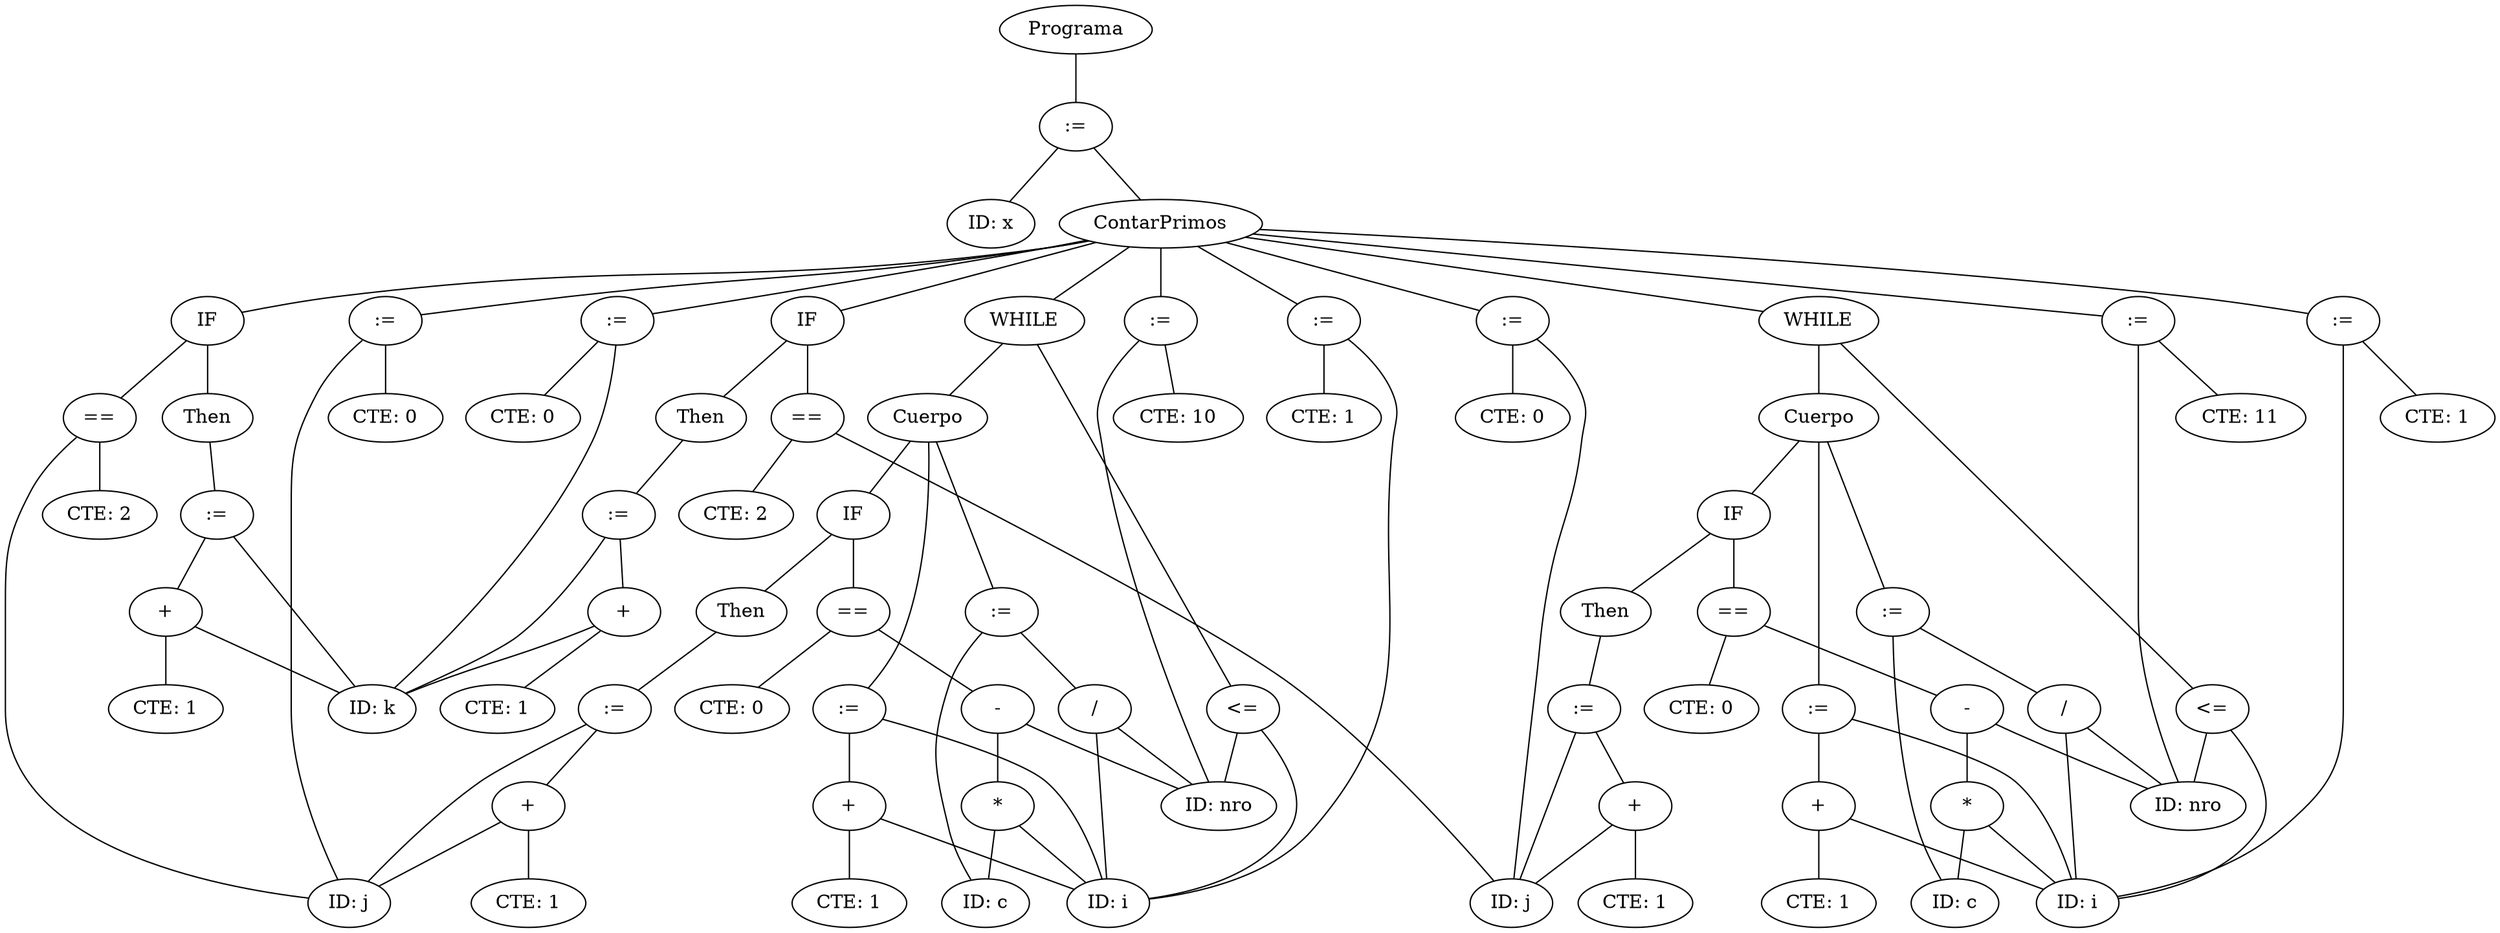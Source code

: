 graph G {nodo_programa [label="Programa"]
nodo_381259350 [label=":="]
nodo_programa -- nodo_381259350
nodo_1389133897 [label="ID: x"]
nodo_381259350 -- nodo_1389133897
nodo_1534030866 [label="ContarPrimos"]
nodo_381259350 -- nodo_1534030866
nodo_664223387 [label=":="]
nodo_1534030866 -- nodo_664223387
nodo_824909230 [label="ID: k"]
nodo_664223387 -- nodo_824909230
nodo_122883338 [label="CTE: 0"]
nodo_664223387 -- nodo_122883338
nodo_1867750575 [label=":="]
nodo_1534030866 -- nodo_1867750575
nodo_2046562095 [label="ID: nro"]
nodo_1867750575 -- nodo_2046562095
nodo_1342443276 [label="CTE: 10"]
nodo_1867750575 -- nodo_1342443276
nodo_769287236 [label=":="]
nodo_1534030866 -- nodo_769287236
nodo_1587487668 [label="ID: i"]
nodo_769287236 -- nodo_1587487668
nodo_1199823423 [label="CTE: 1"]
nodo_769287236 -- nodo_1199823423
nodo_932172204 [label=":="]
nodo_1534030866 -- nodo_932172204
nodo_1225358173 [label="ID: j"]
nodo_932172204 -- nodo_1225358173
nodo_1848402763 [label="CTE: 0"]
nodo_932172204 -- nodo_1848402763
nodo_933699219 [label="WHILE"]
nodo_1534030866 -- nodo_933699219
nodo_2121055098 [label="<="]
nodo_933699219 -- nodo_2121055098
nodo_1587487668 [label="ID: i"]
nodo_2121055098 -- nodo_1587487668
nodo_2046562095 [label="ID: nro"]
nodo_2121055098 -- nodo_2046562095
nodo_2084435065 [label="Cuerpo"]
nodo_933699219 -- nodo_2084435065
nodo_1896277646 [label=":="]
nodo_2084435065 -- nodo_1896277646
nodo_2128227771 [label="ID: c"]
nodo_1896277646 -- nodo_2128227771
nodo_1702297201 [label="/"]
nodo_1896277646 -- nodo_1702297201
nodo_2046562095 [label="ID: nro"]
nodo_1702297201 -- nodo_2046562095
nodo_1587487668 [label="ID: i"]
nodo_1702297201 -- nodo_1587487668
nodo_1996181658 [label="IF"]
nodo_2084435065 -- nodo_1996181658
nodo_806353501 [label="=="]
nodo_1996181658 -- nodo_806353501
nodo_521645586 [label="-"]
nodo_806353501 -- nodo_521645586
nodo_2046562095 [label="ID: nro"]
nodo_521645586 -- nodo_2046562095
nodo_1296064247 [label="*"]
nodo_521645586 -- nodo_1296064247
nodo_2128227771 [label="ID: c"]
nodo_1296064247 -- nodo_2128227771
nodo_1587487668 [label="ID: i"]
nodo_1296064247 -- nodo_1587487668
nodo_1637070917 [label="CTE: 0"]
nodo_806353501 -- nodo_1637070917
nodo_780237624 [label="Then"]
nodo_1996181658 -- nodo_780237624
nodo_205797316 [label=":="]
nodo_780237624 -- nodo_205797316
nodo_1225358173 [label="ID: j"]
nodo_205797316 -- nodo_1225358173
nodo_1128032093 [label="+"]
nodo_205797316 -- nodo_1128032093
nodo_1225358173 [label="ID: j"]
nodo_1128032093 -- nodo_1225358173
nodo_1066516207 [label="CTE: 1"]
nodo_1128032093 -- nodo_1066516207
nodo_443308702 [label=":="]
nodo_2084435065 -- nodo_443308702
nodo_1587487668 [label="ID: i"]
nodo_443308702 -- nodo_1587487668
nodo_935044096 [label="+"]
nodo_443308702 -- nodo_935044096
nodo_1587487668 [label="ID: i"]
nodo_935044096 -- nodo_1587487668
nodo_396180261 [label="CTE: 1"]
nodo_935044096 -- nodo_396180261
nodo_625576447 [label="IF"]
nodo_1534030866 -- nodo_625576447
nodo_1560911714 [label="=="]
nodo_625576447 -- nodo_1560911714
nodo_1225358173 [label="ID: j"]
nodo_1560911714 -- nodo_1225358173
nodo_939047783 [label="CTE: 2"]
nodo_1560911714 -- nodo_939047783
nodo_1237514926 [label="Then"]
nodo_625576447 -- nodo_1237514926
nodo_548246552 [label=":="]
nodo_1237514926 -- nodo_548246552
nodo_824909230 [label="ID: k"]
nodo_548246552 -- nodo_824909230
nodo_835648992 [label="+"]
nodo_548246552 -- nodo_835648992
nodo_824909230 [label="ID: k"]
nodo_835648992 -- nodo_824909230
nodo_1134517053 [label="CTE: 1"]
nodo_835648992 -- nodo_1134517053
nodo_492228202 [label=":="]
nodo_1534030866 -- nodo_492228202
nodo_1368884364 [label="ID: nro"]
nodo_492228202 -- nodo_1368884364
nodo_401625763 [label="CTE: 11"]
nodo_492228202 -- nodo_401625763
nodo_772777427 [label=":="]
nodo_1534030866 -- nodo_772777427
nodo_83954662 [label="ID: i"]
nodo_772777427 -- nodo_83954662
nodo_1751075886 [label="CTE: 1"]
nodo_772777427 -- nodo_1751075886
nodo_2108649164 [label=":="]
nodo_1534030866 -- nodo_2108649164
nodo_777874839 [label="ID: j"]
nodo_2108649164 -- nodo_777874839
nodo_596512129 [label="CTE: 0"]
nodo_2108649164 -- nodo_596512129
nodo_824318946 [label="WHILE"]
nodo_1534030866 -- nodo_824318946
nodo_930990596 [label="<="]
nodo_824318946 -- nodo_930990596
nodo_83954662 [label="ID: i"]
nodo_930990596 -- nodo_83954662
nodo_1368884364 [label="ID: nro"]
nodo_930990596 -- nodo_1368884364
nodo_1921595561 [label="Cuerpo"]
nodo_824318946 -- nodo_1921595561
nodo_565760380 [label=":="]
nodo_1921595561 -- nodo_565760380
nodo_6566818 [label="ID: c"]
nodo_565760380 -- nodo_6566818
nodo_1494279232 [label="/"]
nodo_565760380 -- nodo_1494279232
nodo_1368884364 [label="ID: nro"]
nodo_1494279232 -- nodo_1368884364
nodo_83954662 [label="ID: i"]
nodo_1494279232 -- nodo_83954662
nodo_1650967483 [label="IF"]
nodo_1921595561 -- nodo_1650967483
nodo_87285178 [label="=="]
nodo_1650967483 -- nodo_87285178
nodo_610998173 [label="-"]
nodo_87285178 -- nodo_610998173
nodo_1368884364 [label="ID: nro"]
nodo_610998173 -- nodo_1368884364
nodo_2047329716 [label="*"]
nodo_610998173 -- nodo_2047329716
nodo_6566818 [label="ID: c"]
nodo_2047329716 -- nodo_6566818
nodo_83954662 [label="ID: i"]
nodo_2047329716 -- nodo_83954662
nodo_648129364 [label="CTE: 0"]
nodo_87285178 -- nodo_648129364
nodo_1029991479 [label="Then"]
nodo_1650967483 -- nodo_1029991479
nodo_1104106489 [label=":="]
nodo_1029991479 -- nodo_1104106489
nodo_777874839 [label="ID: j"]
nodo_1104106489 -- nodo_777874839
nodo_94438417 [label="+"]
nodo_1104106489 -- nodo_94438417
nodo_777874839 [label="ID: j"]
nodo_94438417 -- nodo_777874839
nodo_787604730 [label="CTE: 1"]
nodo_94438417 -- nodo_787604730
nodo_812265671 [label=":="]
nodo_1921595561 -- nodo_812265671
nodo_83954662 [label="ID: i"]
nodo_812265671 -- nodo_83954662
nodo_193064360 [label="+"]
nodo_812265671 -- nodo_193064360
nodo_83954662 [label="ID: i"]
nodo_193064360 -- nodo_83954662
nodo_109961541 [label="CTE: 1"]
nodo_193064360 -- nodo_109961541
nodo_670700378 [label="IF"]
nodo_1534030866 -- nodo_670700378
nodo_1190654826 [label="=="]
nodo_670700378 -- nodo_1190654826
nodo_777874839 [label="ID: j"]
nodo_1190654826 -- nodo_777874839
nodo_1109371569 [label="CTE: 2"]
nodo_1190654826 -- nodo_1109371569
nodo_728890494 [label="Then"]
nodo_670700378 -- nodo_728890494
nodo_1558600329 [label=":="]
nodo_728890494 -- nodo_1558600329
nodo_824909230 [label="ID: k"]
nodo_1558600329 -- nodo_824909230
nodo_636718812 [label="+"]
nodo_1558600329 -- nodo_636718812
nodo_824909230 [label="ID: k"]
nodo_636718812 -- nodo_824909230
nodo_445051633 [label="CTE: 1"]
nodo_636718812 -- nodo_445051633
}
